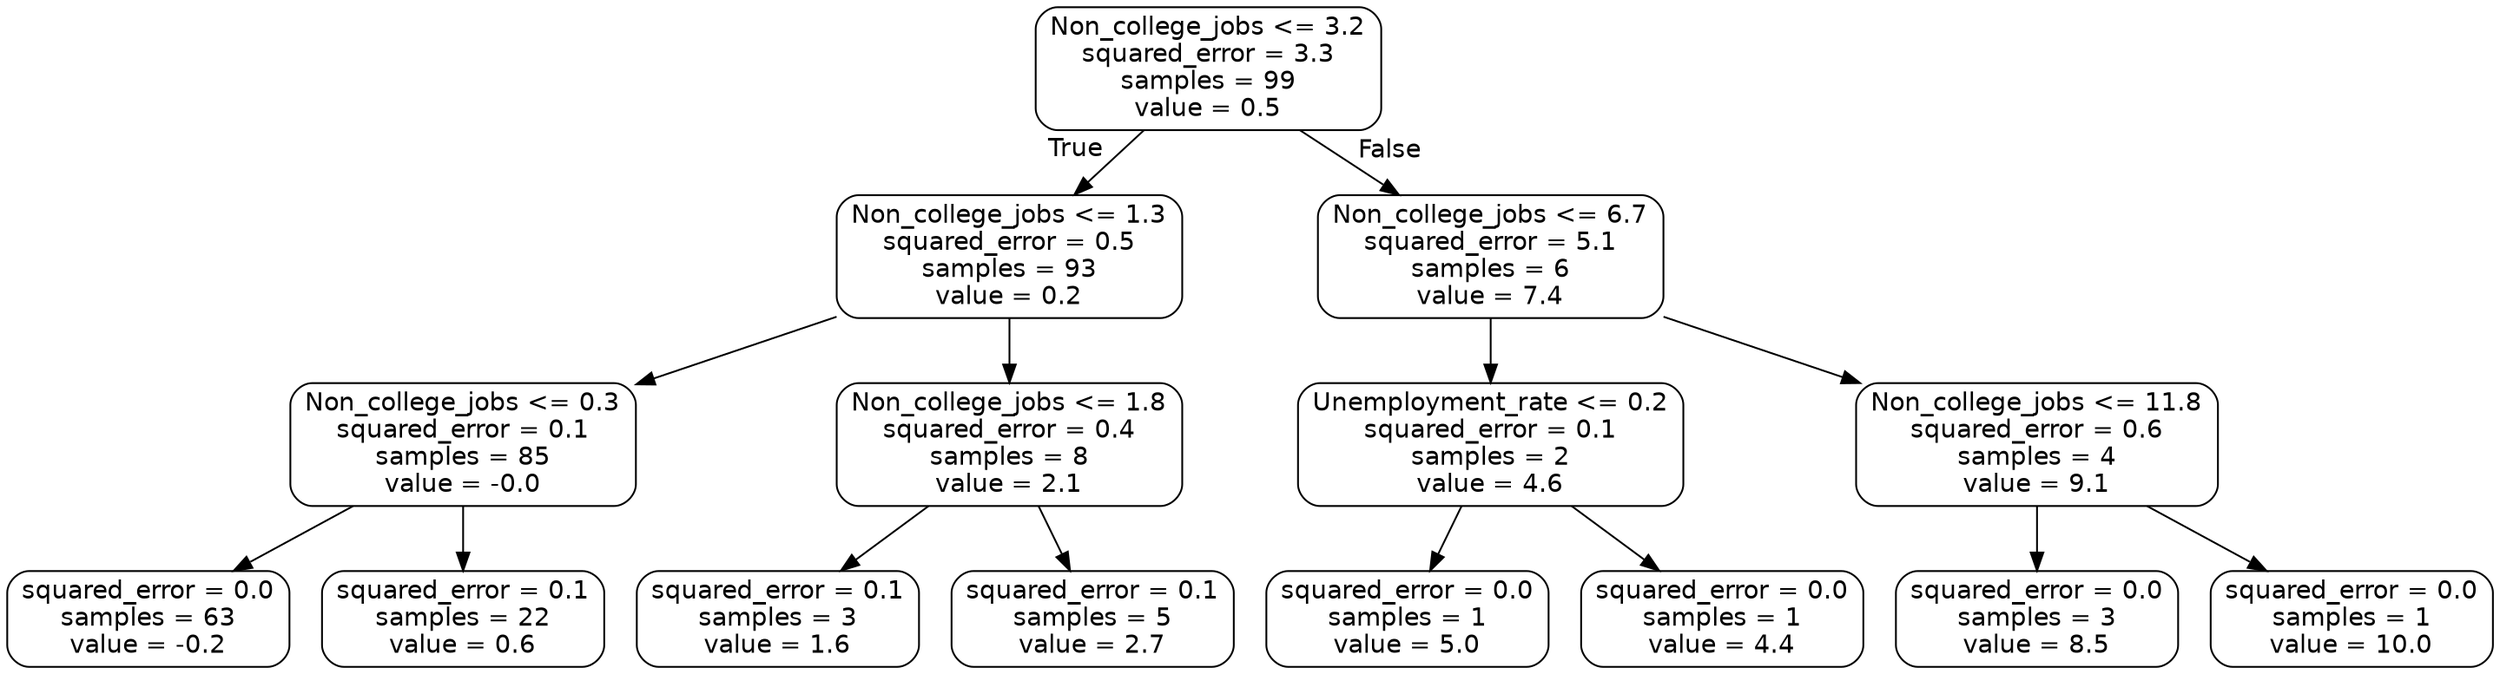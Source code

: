 digraph Tree {
node [shape=box, style="rounded", color="black", fontname="helvetica"] ;
edge [fontname="helvetica"] ;
0 [label="Non_college_jobs <= 3.2\nsquared_error = 3.3\nsamples = 99\nvalue = 0.5"] ;
1 [label="Non_college_jobs <= 1.3\nsquared_error = 0.5\nsamples = 93\nvalue = 0.2"] ;
0 -> 1 [labeldistance=2.5, labelangle=45, headlabel="True"] ;
2 [label="Non_college_jobs <= 0.3\nsquared_error = 0.1\nsamples = 85\nvalue = -0.0"] ;
1 -> 2 ;
3 [label="squared_error = 0.0\nsamples = 63\nvalue = -0.2"] ;
2 -> 3 ;
4 [label="squared_error = 0.1\nsamples = 22\nvalue = 0.6"] ;
2 -> 4 ;
5 [label="Non_college_jobs <= 1.8\nsquared_error = 0.4\nsamples = 8\nvalue = 2.1"] ;
1 -> 5 ;
6 [label="squared_error = 0.1\nsamples = 3\nvalue = 1.6"] ;
5 -> 6 ;
7 [label="squared_error = 0.1\nsamples = 5\nvalue = 2.7"] ;
5 -> 7 ;
8 [label="Non_college_jobs <= 6.7\nsquared_error = 5.1\nsamples = 6\nvalue = 7.4"] ;
0 -> 8 [labeldistance=2.5, labelangle=-45, headlabel="False"] ;
9 [label="Unemployment_rate <= 0.2\nsquared_error = 0.1\nsamples = 2\nvalue = 4.6"] ;
8 -> 9 ;
10 [label="squared_error = 0.0\nsamples = 1\nvalue = 5.0"] ;
9 -> 10 ;
11 [label="squared_error = 0.0\nsamples = 1\nvalue = 4.4"] ;
9 -> 11 ;
12 [label="Non_college_jobs <= 11.8\nsquared_error = 0.6\nsamples = 4\nvalue = 9.1"] ;
8 -> 12 ;
13 [label="squared_error = 0.0\nsamples = 3\nvalue = 8.5"] ;
12 -> 13 ;
14 [label="squared_error = 0.0\nsamples = 1\nvalue = 10.0"] ;
12 -> 14 ;
}